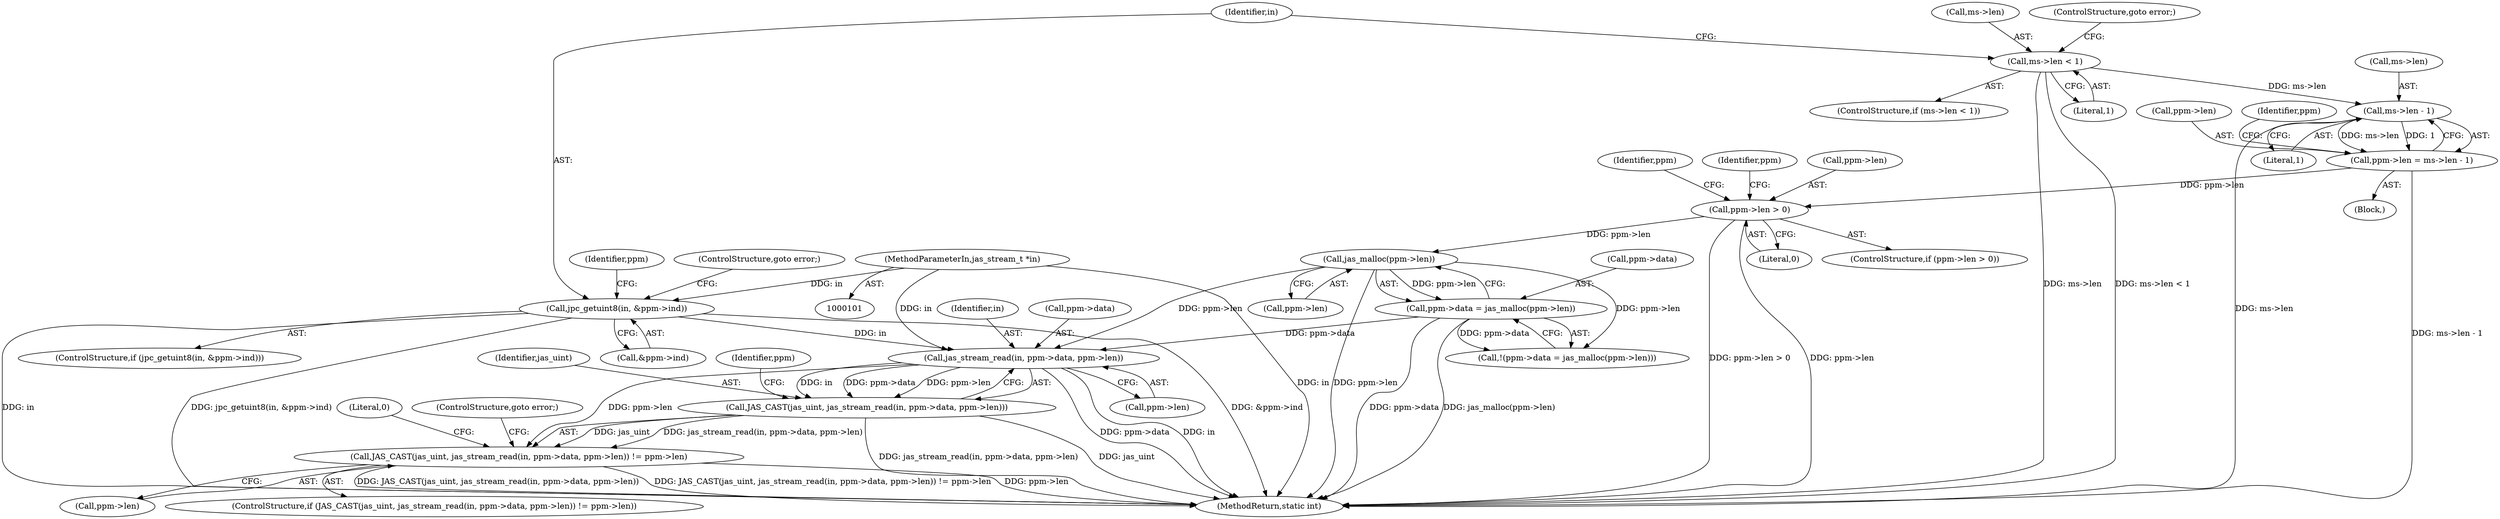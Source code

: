 digraph "0_jasper_d42b2388f7f8e0332c846675133acea151fc557a_35@API" {
"1000172" [label="(Call,jas_stream_read(in, ppm->data, ppm->len))"];
"1000132" [label="(Call,jpc_getuint8(in, &ppm->ind))"];
"1000104" [label="(MethodParameterIn,jas_stream_t *in)"];
"1000158" [label="(Call,ppm->data = jas_malloc(ppm->len))"];
"1000162" [label="(Call,jas_malloc(ppm->len))"];
"1000150" [label="(Call,ppm->len > 0)"];
"1000140" [label="(Call,ppm->len = ms->len - 1)"];
"1000144" [label="(Call,ms->len - 1)"];
"1000124" [label="(Call,ms->len < 1)"];
"1000170" [label="(Call,JAS_CAST(jas_uint, jas_stream_read(in, ppm->data, ppm->len)))"];
"1000169" [label="(Call,JAS_CAST(jas_uint, jas_stream_read(in, ppm->data, ppm->len)) != ppm->len)"];
"1000159" [label="(Call,ppm->data)"];
"1000177" [label="(Call,ppm->len)"];
"1000189" [label="(Identifier,ppm)"];
"1000162" [label="(Call,jas_malloc(ppm->len))"];
"1000151" [label="(Call,ppm->len)"];
"1000148" [label="(Literal,1)"];
"1000163" [label="(Call,ppm->len)"];
"1000150" [label="(Call,ppm->len > 0)"];
"1000141" [label="(Call,ppm->len)"];
"1000169" [label="(Call,JAS_CAST(jas_uint, jas_stream_read(in, ppm->data, ppm->len)) != ppm->len)"];
"1000171" [label="(Identifier,jas_uint)"];
"1000139" [label="(ControlStructure,goto error;)"];
"1000154" [label="(Literal,0)"];
"1000140" [label="(Call,ppm->len = ms->len - 1)"];
"1000149" [label="(ControlStructure,if (ppm->len > 0))"];
"1000173" [label="(Identifier,in)"];
"1000131" [label="(ControlStructure,if (jpc_getuint8(in, &ppm->ind)))"];
"1000160" [label="(Identifier,ppm)"];
"1000172" [label="(Call,jas_stream_read(in, ppm->data, ppm->len))"];
"1000144" [label="(Call,ms->len - 1)"];
"1000157" [label="(Call,!(ppm->data = jas_malloc(ppm->len)))"];
"1000158" [label="(Call,ppm->data = jas_malloc(ppm->len))"];
"1000128" [label="(Literal,1)"];
"1000193" [label="(Literal,0)"];
"1000145" [label="(Call,ms->len)"];
"1000170" [label="(Call,JAS_CAST(jas_uint, jas_stream_read(in, ppm->data, ppm->len)))"];
"1000125" [label="(Call,ms->len)"];
"1000130" [label="(ControlStructure,goto error;)"];
"1000180" [label="(Call,ppm->len)"];
"1000181" [label="(Identifier,ppm)"];
"1000174" [label="(Call,ppm->data)"];
"1000123" [label="(ControlStructure,if (ms->len < 1))"];
"1000152" [label="(Identifier,ppm)"];
"1000200" [label="(MethodReturn,static int)"];
"1000105" [label="(Block,)"];
"1000124" [label="(Call,ms->len < 1)"];
"1000133" [label="(Identifier,in)"];
"1000142" [label="(Identifier,ppm)"];
"1000184" [label="(ControlStructure,goto error;)"];
"1000104" [label="(MethodParameterIn,jas_stream_t *in)"];
"1000168" [label="(ControlStructure,if (JAS_CAST(jas_uint, jas_stream_read(in, ppm->data, ppm->len)) != ppm->len))"];
"1000132" [label="(Call,jpc_getuint8(in, &ppm->ind))"];
"1000134" [label="(Call,&ppm->ind)"];
"1000172" -> "1000170"  [label="AST: "];
"1000172" -> "1000177"  [label="CFG: "];
"1000173" -> "1000172"  [label="AST: "];
"1000174" -> "1000172"  [label="AST: "];
"1000177" -> "1000172"  [label="AST: "];
"1000170" -> "1000172"  [label="CFG: "];
"1000172" -> "1000200"  [label="DDG: in"];
"1000172" -> "1000200"  [label="DDG: ppm->data"];
"1000172" -> "1000170"  [label="DDG: in"];
"1000172" -> "1000170"  [label="DDG: ppm->data"];
"1000172" -> "1000170"  [label="DDG: ppm->len"];
"1000132" -> "1000172"  [label="DDG: in"];
"1000104" -> "1000172"  [label="DDG: in"];
"1000158" -> "1000172"  [label="DDG: ppm->data"];
"1000162" -> "1000172"  [label="DDG: ppm->len"];
"1000172" -> "1000169"  [label="DDG: ppm->len"];
"1000132" -> "1000131"  [label="AST: "];
"1000132" -> "1000134"  [label="CFG: "];
"1000133" -> "1000132"  [label="AST: "];
"1000134" -> "1000132"  [label="AST: "];
"1000139" -> "1000132"  [label="CFG: "];
"1000142" -> "1000132"  [label="CFG: "];
"1000132" -> "1000200"  [label="DDG: jpc_getuint8(in, &ppm->ind)"];
"1000132" -> "1000200"  [label="DDG: &ppm->ind"];
"1000132" -> "1000200"  [label="DDG: in"];
"1000104" -> "1000132"  [label="DDG: in"];
"1000104" -> "1000101"  [label="AST: "];
"1000104" -> "1000200"  [label="DDG: in"];
"1000158" -> "1000157"  [label="AST: "];
"1000158" -> "1000162"  [label="CFG: "];
"1000159" -> "1000158"  [label="AST: "];
"1000162" -> "1000158"  [label="AST: "];
"1000157" -> "1000158"  [label="CFG: "];
"1000158" -> "1000200"  [label="DDG: ppm->data"];
"1000158" -> "1000200"  [label="DDG: jas_malloc(ppm->len)"];
"1000158" -> "1000157"  [label="DDG: ppm->data"];
"1000162" -> "1000158"  [label="DDG: ppm->len"];
"1000162" -> "1000163"  [label="CFG: "];
"1000163" -> "1000162"  [label="AST: "];
"1000162" -> "1000200"  [label="DDG: ppm->len"];
"1000162" -> "1000157"  [label="DDG: ppm->len"];
"1000150" -> "1000162"  [label="DDG: ppm->len"];
"1000150" -> "1000149"  [label="AST: "];
"1000150" -> "1000154"  [label="CFG: "];
"1000151" -> "1000150"  [label="AST: "];
"1000154" -> "1000150"  [label="AST: "];
"1000160" -> "1000150"  [label="CFG: "];
"1000189" -> "1000150"  [label="CFG: "];
"1000150" -> "1000200"  [label="DDG: ppm->len"];
"1000150" -> "1000200"  [label="DDG: ppm->len > 0"];
"1000140" -> "1000150"  [label="DDG: ppm->len"];
"1000140" -> "1000105"  [label="AST: "];
"1000140" -> "1000144"  [label="CFG: "];
"1000141" -> "1000140"  [label="AST: "];
"1000144" -> "1000140"  [label="AST: "];
"1000152" -> "1000140"  [label="CFG: "];
"1000140" -> "1000200"  [label="DDG: ms->len - 1"];
"1000144" -> "1000140"  [label="DDG: ms->len"];
"1000144" -> "1000140"  [label="DDG: 1"];
"1000144" -> "1000148"  [label="CFG: "];
"1000145" -> "1000144"  [label="AST: "];
"1000148" -> "1000144"  [label="AST: "];
"1000144" -> "1000200"  [label="DDG: ms->len"];
"1000124" -> "1000144"  [label="DDG: ms->len"];
"1000124" -> "1000123"  [label="AST: "];
"1000124" -> "1000128"  [label="CFG: "];
"1000125" -> "1000124"  [label="AST: "];
"1000128" -> "1000124"  [label="AST: "];
"1000130" -> "1000124"  [label="CFG: "];
"1000133" -> "1000124"  [label="CFG: "];
"1000124" -> "1000200"  [label="DDG: ms->len"];
"1000124" -> "1000200"  [label="DDG: ms->len < 1"];
"1000170" -> "1000169"  [label="AST: "];
"1000171" -> "1000170"  [label="AST: "];
"1000181" -> "1000170"  [label="CFG: "];
"1000170" -> "1000200"  [label="DDG: jas_stream_read(in, ppm->data, ppm->len)"];
"1000170" -> "1000200"  [label="DDG: jas_uint"];
"1000170" -> "1000169"  [label="DDG: jas_uint"];
"1000170" -> "1000169"  [label="DDG: jas_stream_read(in, ppm->data, ppm->len)"];
"1000169" -> "1000168"  [label="AST: "];
"1000169" -> "1000180"  [label="CFG: "];
"1000180" -> "1000169"  [label="AST: "];
"1000184" -> "1000169"  [label="CFG: "];
"1000193" -> "1000169"  [label="CFG: "];
"1000169" -> "1000200"  [label="DDG: JAS_CAST(jas_uint, jas_stream_read(in, ppm->data, ppm->len)) != ppm->len"];
"1000169" -> "1000200"  [label="DDG: ppm->len"];
"1000169" -> "1000200"  [label="DDG: JAS_CAST(jas_uint, jas_stream_read(in, ppm->data, ppm->len))"];
}
